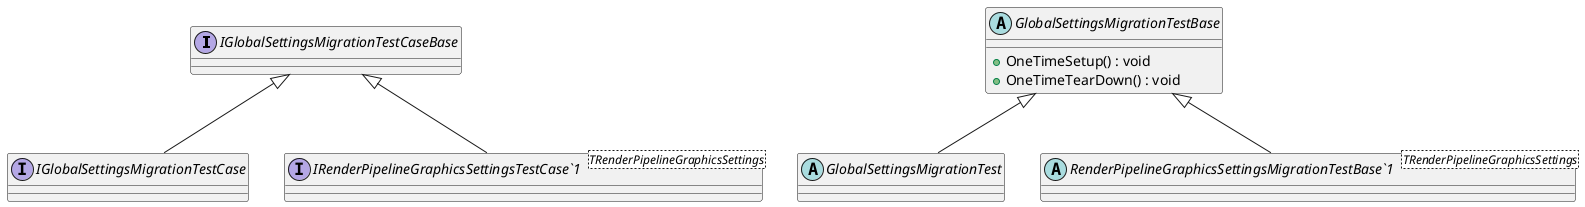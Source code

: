 @startuml
interface IGlobalSettingsMigrationTestCaseBase {
}
interface IGlobalSettingsMigrationTestCase {
}
interface "IRenderPipelineGraphicsSettingsTestCase`1"<TRenderPipelineGraphicsSettings> {
}
abstract class GlobalSettingsMigrationTestBase {
    + OneTimeSetup() : void
    + OneTimeTearDown() : void
}
abstract class GlobalSettingsMigrationTest {
}
abstract class "RenderPipelineGraphicsSettingsMigrationTestBase`1"<TRenderPipelineGraphicsSettings> {
}
IGlobalSettingsMigrationTestCaseBase <|-- IGlobalSettingsMigrationTestCase
IGlobalSettingsMigrationTestCaseBase <|-- "IRenderPipelineGraphicsSettingsTestCase`1"
GlobalSettingsMigrationTestBase <|-- GlobalSettingsMigrationTest
GlobalSettingsMigrationTestBase <|-- "RenderPipelineGraphicsSettingsMigrationTestBase`1"
@enduml
